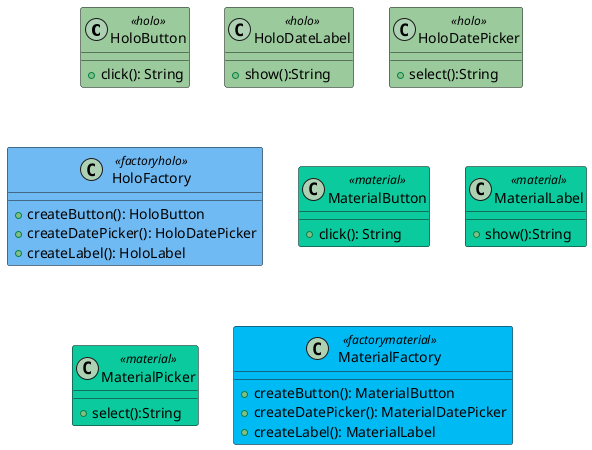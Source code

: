 @startuml AbstractFactory

skinparam class {
    BackgroundColor<<holo>> #9bca9d
    BackgroundColor<<factoryholo>> #70baf4
    BackgroundColor<<material>> #0bca9d
	BackgroundColor<<factorymaterial>> #00baf4
}

class HoloButton <<holo>> {
    + click(): String
}
class HoloDateLabel <<holo>> {
    + show():String
}
class HoloDatePicker <<holo>> {
    + select():String
}

class HoloFactory <<factoryholo>>{
    + createButton(): HoloButton
    + createDatePicker(): HoloDatePicker
    + createLabel(): HoloLabel
}

class MaterialButton <<material>> {
    + click(): String
}
class MaterialLabel <<material>> {
    + show():String
}
class MaterialPicker <<material>> {
    + select():String
}

class MaterialFactory <<factorymaterial>>{
    + createButton(): MaterialButton
    + createDatePicker(): MaterialDatePicker
    + createLabel(): MaterialLabel
}
@enduml